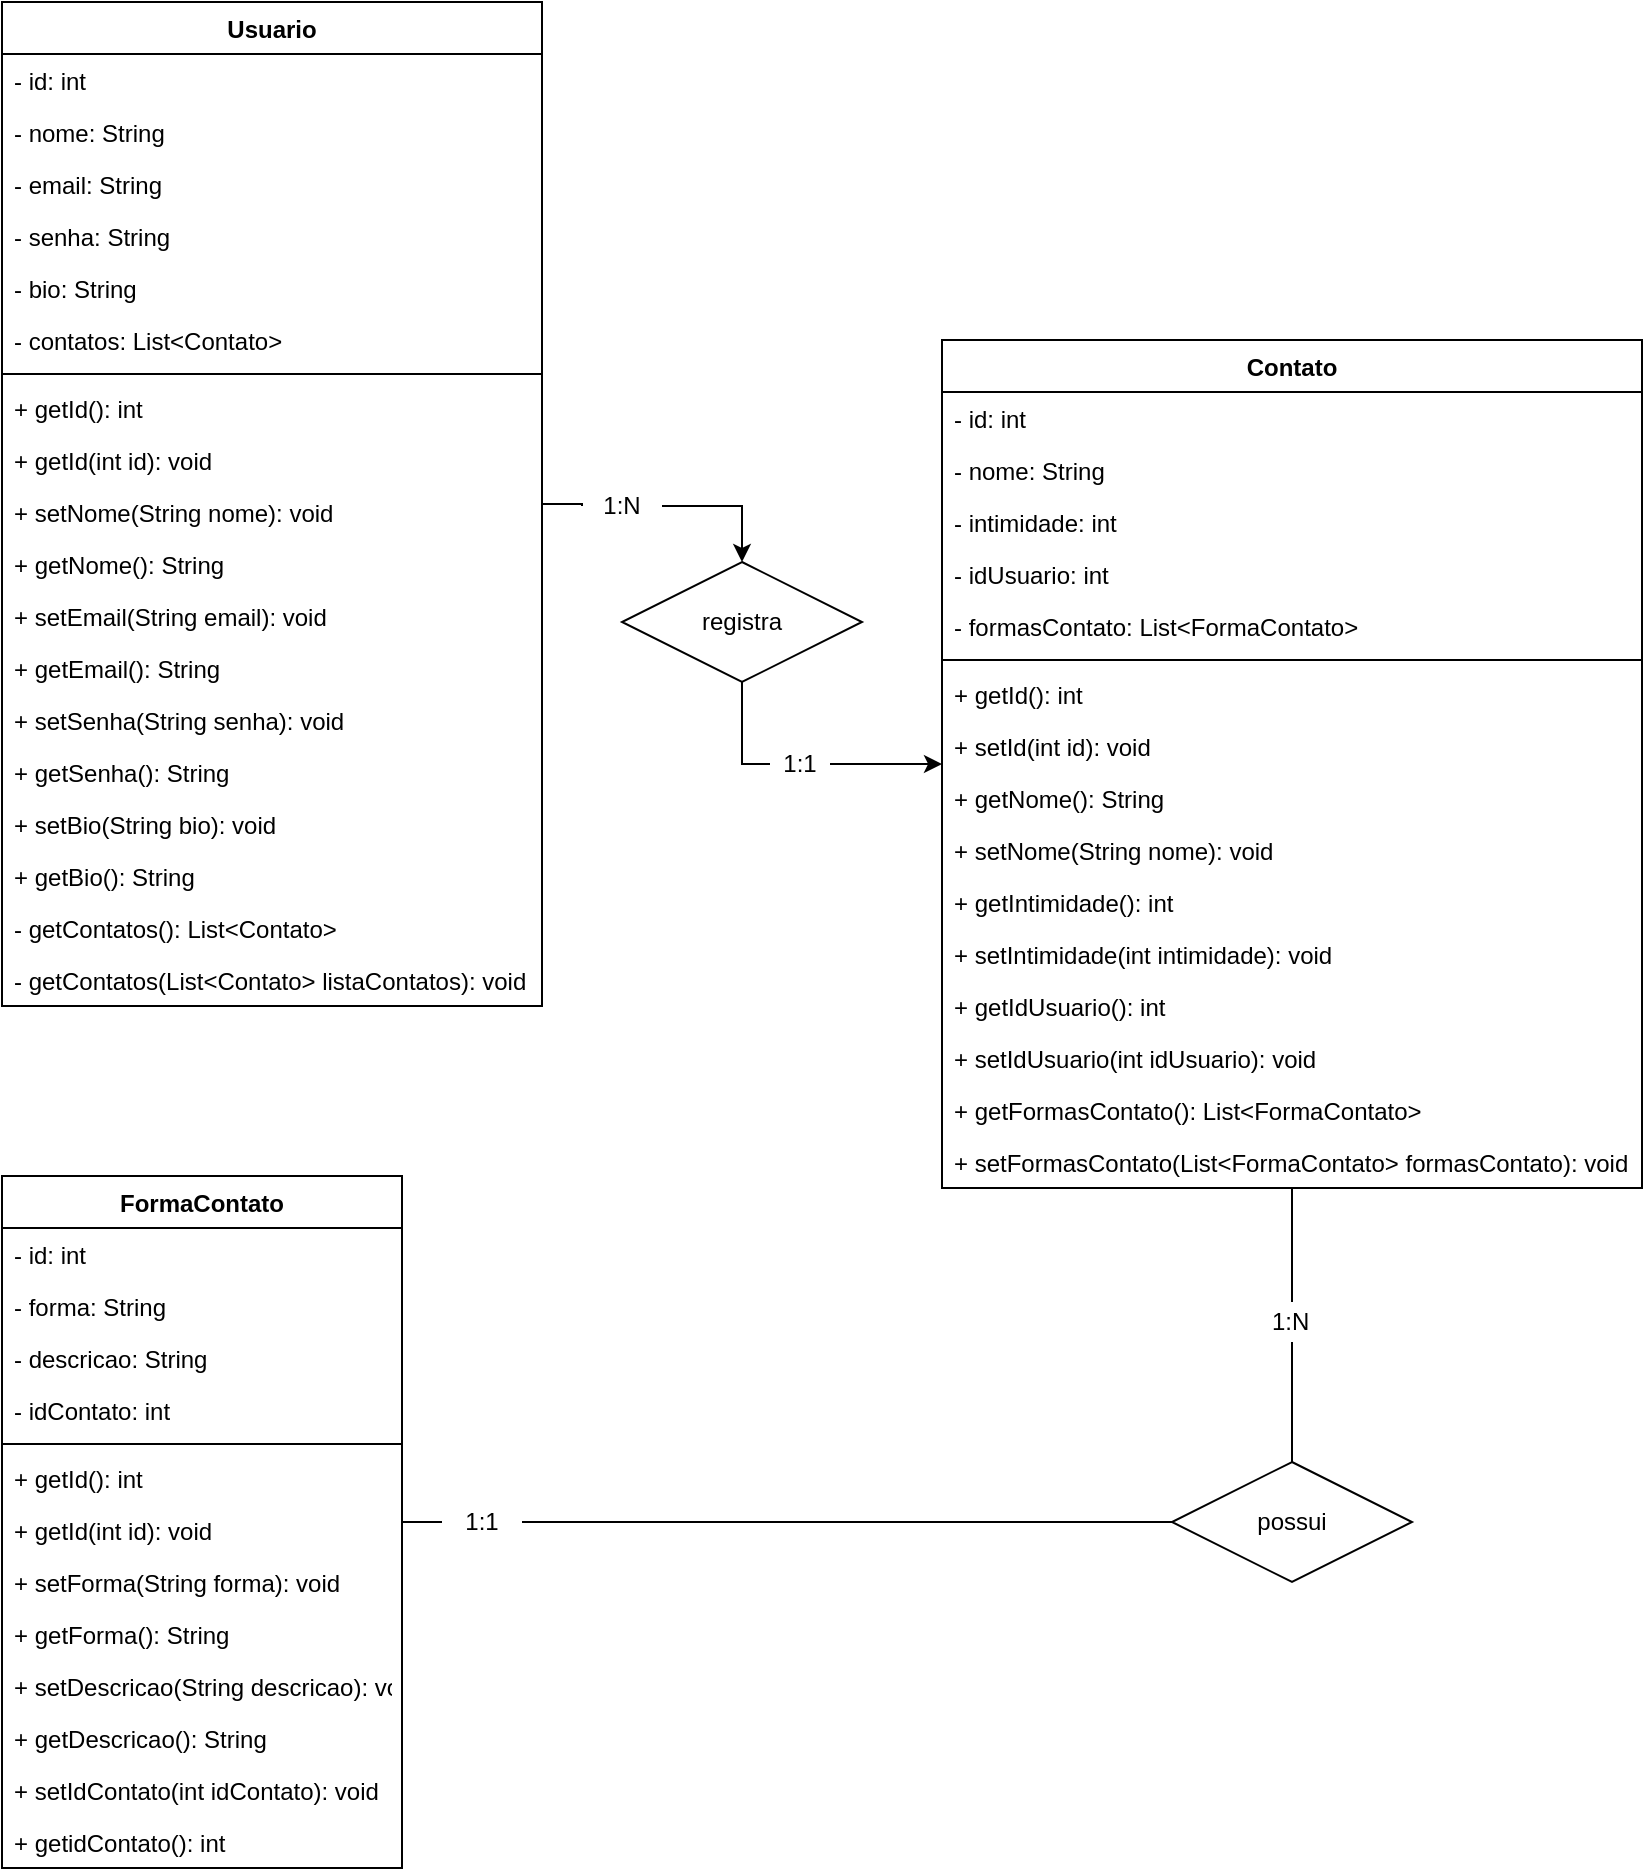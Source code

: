 <mxfile version="20.3.0" type="device"><diagram id="ICo_aN70t13SS2NYrpnx" name="Página-1"><mxGraphModel dx="1422" dy="864" grid="1" gridSize="10" guides="1" tooltips="1" connect="1" arrows="1" fold="1" page="1" pageScale="1" pageWidth="827" pageHeight="1169" math="0" shadow="0"><root><mxCell id="0"/><mxCell id="1" parent="0"/><mxCell id="q0czeWTcRwRaiSu2QFv3-40" value="" style="edgeStyle=orthogonalEdgeStyle;rounded=0;orthogonalLoop=1;jettySize=auto;html=1;entryX=0.5;entryY=0;entryDx=0;entryDy=0;startArrow=none;exitX=1;exitY=0.5;exitDx=0;exitDy=0;" parent="1" source="q0czeWTcRwRaiSu2QFv3-75" target="q0czeWTcRwRaiSu2QFv3-39" edge="1"><mxGeometry relative="1" as="geometry"/></mxCell><mxCell id="q0czeWTcRwRaiSu2QFv3-1" value="Usuario" style="swimlane;fontStyle=1;align=center;verticalAlign=top;childLayout=stackLayout;horizontal=1;startSize=26;horizontalStack=0;resizeParent=1;resizeParentMax=0;resizeLast=0;collapsible=1;marginBottom=0;" parent="1" vertex="1"><mxGeometry width="270" height="502" as="geometry"/></mxCell><mxCell id="q0czeWTcRwRaiSu2QFv3-2" value="- id: int " style="text;strokeColor=none;fillColor=none;align=left;verticalAlign=top;spacingLeft=4;spacingRight=4;overflow=hidden;rotatable=0;points=[[0,0.5],[1,0.5]];portConstraint=eastwest;" parent="q0czeWTcRwRaiSu2QFv3-1" vertex="1"><mxGeometry y="26" width="270" height="26" as="geometry"/></mxCell><mxCell id="q0czeWTcRwRaiSu2QFv3-9" value="- nome: String" style="text;strokeColor=none;fillColor=none;align=left;verticalAlign=top;spacingLeft=4;spacingRight=4;overflow=hidden;rotatable=0;points=[[0,0.5],[1,0.5]];portConstraint=eastwest;" parent="q0czeWTcRwRaiSu2QFv3-1" vertex="1"><mxGeometry y="52" width="270" height="26" as="geometry"/></mxCell><mxCell id="q0czeWTcRwRaiSu2QFv3-10" value="- email: String" style="text;strokeColor=none;fillColor=none;align=left;verticalAlign=top;spacingLeft=4;spacingRight=4;overflow=hidden;rotatable=0;points=[[0,0.5],[1,0.5]];portConstraint=eastwest;" parent="q0czeWTcRwRaiSu2QFv3-1" vertex="1"><mxGeometry y="78" width="270" height="26" as="geometry"/></mxCell><mxCell id="q0czeWTcRwRaiSu2QFv3-11" value="- senha: String" style="text;strokeColor=none;fillColor=none;align=left;verticalAlign=top;spacingLeft=4;spacingRight=4;overflow=hidden;rotatable=0;points=[[0,0.5],[1,0.5]];portConstraint=eastwest;" parent="q0czeWTcRwRaiSu2QFv3-1" vertex="1"><mxGeometry y="104" width="270" height="26" as="geometry"/></mxCell><mxCell id="q0czeWTcRwRaiSu2QFv3-12" value="- bio: String" style="text;strokeColor=none;fillColor=none;align=left;verticalAlign=top;spacingLeft=4;spacingRight=4;overflow=hidden;rotatable=0;points=[[0,0.5],[1,0.5]];portConstraint=eastwest;" parent="q0czeWTcRwRaiSu2QFv3-1" vertex="1"><mxGeometry y="130" width="270" height="26" as="geometry"/></mxCell><mxCell id="q0czeWTcRwRaiSu2QFv3-42" value="- contatos: List&lt;Contato&gt;" style="text;strokeColor=none;fillColor=none;align=left;verticalAlign=top;spacingLeft=4;spacingRight=4;overflow=hidden;rotatable=0;points=[[0,0.5],[1,0.5]];portConstraint=eastwest;" parent="q0czeWTcRwRaiSu2QFv3-1" vertex="1"><mxGeometry y="156" width="270" height="26" as="geometry"/></mxCell><mxCell id="q0czeWTcRwRaiSu2QFv3-3" value="" style="line;strokeWidth=1;fillColor=none;align=left;verticalAlign=middle;spacingTop=-1;spacingLeft=3;spacingRight=3;rotatable=0;labelPosition=right;points=[];portConstraint=eastwest;strokeColor=inherit;" parent="q0czeWTcRwRaiSu2QFv3-1" vertex="1"><mxGeometry y="182" width="270" height="8" as="geometry"/></mxCell><mxCell id="q0czeWTcRwRaiSu2QFv3-4" value="+ getId(): int" style="text;strokeColor=none;fillColor=none;align=left;verticalAlign=top;spacingLeft=4;spacingRight=4;overflow=hidden;rotatable=0;points=[[0,0.5],[1,0.5]];portConstraint=eastwest;" parent="q0czeWTcRwRaiSu2QFv3-1" vertex="1"><mxGeometry y="190" width="270" height="26" as="geometry"/></mxCell><mxCell id="q0czeWTcRwRaiSu2QFv3-13" value="+ getId(int id): void" style="text;strokeColor=none;fillColor=none;align=left;verticalAlign=top;spacingLeft=4;spacingRight=4;overflow=hidden;rotatable=0;points=[[0,0.5],[1,0.5]];portConstraint=eastwest;" parent="q0czeWTcRwRaiSu2QFv3-1" vertex="1"><mxGeometry y="216" width="270" height="26" as="geometry"/></mxCell><mxCell id="q0czeWTcRwRaiSu2QFv3-15" value="+ setNome(String nome): void" style="text;strokeColor=none;fillColor=none;align=left;verticalAlign=top;spacingLeft=4;spacingRight=4;overflow=hidden;rotatable=0;points=[[0,0.5],[1,0.5]];portConstraint=eastwest;" parent="q0czeWTcRwRaiSu2QFv3-1" vertex="1"><mxGeometry y="242" width="270" height="26" as="geometry"/></mxCell><mxCell id="q0czeWTcRwRaiSu2QFv3-14" value="+ getNome(): String" style="text;strokeColor=none;fillColor=none;align=left;verticalAlign=top;spacingLeft=4;spacingRight=4;overflow=hidden;rotatable=0;points=[[0,0.5],[1,0.5]];portConstraint=eastwest;" parent="q0czeWTcRwRaiSu2QFv3-1" vertex="1"><mxGeometry y="268" width="270" height="26" as="geometry"/></mxCell><mxCell id="q0czeWTcRwRaiSu2QFv3-16" value="+ setEmail(String email): void" style="text;strokeColor=none;fillColor=none;align=left;verticalAlign=top;spacingLeft=4;spacingRight=4;overflow=hidden;rotatable=0;points=[[0,0.5],[1,0.5]];portConstraint=eastwest;" parent="q0czeWTcRwRaiSu2QFv3-1" vertex="1"><mxGeometry y="294" width="270" height="26" as="geometry"/></mxCell><mxCell id="q0czeWTcRwRaiSu2QFv3-17" value="+ getEmail(): String" style="text;strokeColor=none;fillColor=none;align=left;verticalAlign=top;spacingLeft=4;spacingRight=4;overflow=hidden;rotatable=0;points=[[0,0.5],[1,0.5]];portConstraint=eastwest;" parent="q0czeWTcRwRaiSu2QFv3-1" vertex="1"><mxGeometry y="320" width="270" height="26" as="geometry"/></mxCell><mxCell id="q0czeWTcRwRaiSu2QFv3-18" value="+ setSenha(String senha): void" style="text;strokeColor=none;fillColor=none;align=left;verticalAlign=top;spacingLeft=4;spacingRight=4;overflow=hidden;rotatable=0;points=[[0,0.5],[1,0.5]];portConstraint=eastwest;" parent="q0czeWTcRwRaiSu2QFv3-1" vertex="1"><mxGeometry y="346" width="270" height="26" as="geometry"/></mxCell><mxCell id="q0czeWTcRwRaiSu2QFv3-19" value="+ getSenha(): String" style="text;strokeColor=none;fillColor=none;align=left;verticalAlign=top;spacingLeft=4;spacingRight=4;overflow=hidden;rotatable=0;points=[[0,0.5],[1,0.5]];portConstraint=eastwest;" parent="q0czeWTcRwRaiSu2QFv3-1" vertex="1"><mxGeometry y="372" width="270" height="26" as="geometry"/></mxCell><mxCell id="q0czeWTcRwRaiSu2QFv3-20" value="+ setBio(String bio): void" style="text;strokeColor=none;fillColor=none;align=left;verticalAlign=top;spacingLeft=4;spacingRight=4;overflow=hidden;rotatable=0;points=[[0,0.5],[1,0.5]];portConstraint=eastwest;" parent="q0czeWTcRwRaiSu2QFv3-1" vertex="1"><mxGeometry y="398" width="270" height="26" as="geometry"/></mxCell><mxCell id="q0czeWTcRwRaiSu2QFv3-21" value="+ getBio(): String" style="text;strokeColor=none;fillColor=none;align=left;verticalAlign=top;spacingLeft=4;spacingRight=4;overflow=hidden;rotatable=0;points=[[0,0.5],[1,0.5]];portConstraint=eastwest;" parent="q0czeWTcRwRaiSu2QFv3-1" vertex="1"><mxGeometry y="424" width="270" height="26" as="geometry"/></mxCell><mxCell id="q0czeWTcRwRaiSu2QFv3-43" value="- getContatos(): List&lt;Contato&gt;" style="text;strokeColor=none;fillColor=none;align=left;verticalAlign=top;spacingLeft=4;spacingRight=4;overflow=hidden;rotatable=0;points=[[0,0.5],[1,0.5]];portConstraint=eastwest;" parent="q0czeWTcRwRaiSu2QFv3-1" vertex="1"><mxGeometry y="450" width="270" height="26" as="geometry"/></mxCell><mxCell id="q0czeWTcRwRaiSu2QFv3-44" value="- getContatos(List&lt;Contato&gt; listaContatos): void" style="text;strokeColor=none;fillColor=none;align=left;verticalAlign=top;spacingLeft=4;spacingRight=4;overflow=hidden;rotatable=0;points=[[0,0.5],[1,0.5]];portConstraint=eastwest;" parent="q0czeWTcRwRaiSu2QFv3-1" vertex="1"><mxGeometry y="476" width="270" height="26" as="geometry"/></mxCell><mxCell id="q0czeWTcRwRaiSu2QFv3-63" value="" style="rounded=0;orthogonalLoop=1;jettySize=auto;html=1;startArrow=none;strokeWidth=1;endArrow=none;endFill=0;" parent="1" source="q0czeWTcRwRaiSu2QFv3-68" target="q0czeWTcRwRaiSu2QFv3-62" edge="1"><mxGeometry relative="1" as="geometry"/></mxCell><mxCell id="q0czeWTcRwRaiSu2QFv3-22" value="Contato" style="swimlane;fontStyle=1;align=center;verticalAlign=top;childLayout=stackLayout;horizontal=1;startSize=26;horizontalStack=0;resizeParent=1;resizeParentMax=0;resizeLast=0;collapsible=1;marginBottom=0;" parent="1" vertex="1"><mxGeometry x="470" y="169" width="350" height="424" as="geometry"/></mxCell><mxCell id="q0czeWTcRwRaiSu2QFv3-23" value="- id: int " style="text;strokeColor=none;fillColor=none;align=left;verticalAlign=top;spacingLeft=4;spacingRight=4;overflow=hidden;rotatable=0;points=[[0,0.5],[1,0.5]];portConstraint=eastwest;" parent="q0czeWTcRwRaiSu2QFv3-22" vertex="1"><mxGeometry y="26" width="350" height="26" as="geometry"/></mxCell><mxCell id="q0czeWTcRwRaiSu2QFv3-24" value="- nome: String" style="text;strokeColor=none;fillColor=none;align=left;verticalAlign=top;spacingLeft=4;spacingRight=4;overflow=hidden;rotatable=0;points=[[0,0.5],[1,0.5]];portConstraint=eastwest;" parent="q0czeWTcRwRaiSu2QFv3-22" vertex="1"><mxGeometry y="52" width="350" height="26" as="geometry"/></mxCell><mxCell id="q0czeWTcRwRaiSu2QFv3-25" value="- intimidade: int" style="text;strokeColor=none;fillColor=none;align=left;verticalAlign=top;spacingLeft=4;spacingRight=4;overflow=hidden;rotatable=0;points=[[0,0.5],[1,0.5]];portConstraint=eastwest;" parent="q0czeWTcRwRaiSu2QFv3-22" vertex="1"><mxGeometry y="78" width="350" height="26" as="geometry"/></mxCell><mxCell id="q0czeWTcRwRaiSu2QFv3-26" value="- idUsuario: int" style="text;strokeColor=none;fillColor=none;align=left;verticalAlign=top;spacingLeft=4;spacingRight=4;overflow=hidden;rotatable=0;points=[[0,0.5],[1,0.5]];portConstraint=eastwest;" parent="q0czeWTcRwRaiSu2QFv3-22" vertex="1"><mxGeometry y="104" width="350" height="26" as="geometry"/></mxCell><mxCell id="q0czeWTcRwRaiSu2QFv3-65" value="- formasContato: List&lt;FormaContato&gt;" style="text;strokeColor=none;fillColor=none;align=left;verticalAlign=top;spacingLeft=4;spacingRight=4;overflow=hidden;rotatable=0;points=[[0,0.5],[1,0.5]];portConstraint=eastwest;" parent="q0czeWTcRwRaiSu2QFv3-22" vertex="1"><mxGeometry y="130" width="350" height="26" as="geometry"/></mxCell><mxCell id="q0czeWTcRwRaiSu2QFv3-28" value="" style="line;strokeWidth=1;fillColor=none;align=left;verticalAlign=middle;spacingTop=-1;spacingLeft=3;spacingRight=3;rotatable=0;labelPosition=right;points=[];portConstraint=eastwest;strokeColor=inherit;" parent="q0czeWTcRwRaiSu2QFv3-22" vertex="1"><mxGeometry y="156" width="350" height="8" as="geometry"/></mxCell><mxCell id="q0czeWTcRwRaiSu2QFv3-29" value="+ getId(): int" style="text;strokeColor=none;fillColor=none;align=left;verticalAlign=top;spacingLeft=4;spacingRight=4;overflow=hidden;rotatable=0;points=[[0,0.5],[1,0.5]];portConstraint=eastwest;" parent="q0czeWTcRwRaiSu2QFv3-22" vertex="1"><mxGeometry y="164" width="350" height="26" as="geometry"/></mxCell><mxCell id="q0czeWTcRwRaiSu2QFv3-30" value="+ setId(int id): void" style="text;strokeColor=none;fillColor=none;align=left;verticalAlign=top;spacingLeft=4;spacingRight=4;overflow=hidden;rotatable=0;points=[[0,0.5],[1,0.5]];portConstraint=eastwest;" parent="q0czeWTcRwRaiSu2QFv3-22" vertex="1"><mxGeometry y="190" width="350" height="26" as="geometry"/></mxCell><mxCell id="q0czeWTcRwRaiSu2QFv3-32" value="+ getNome(): String" style="text;strokeColor=none;fillColor=none;align=left;verticalAlign=top;spacingLeft=4;spacingRight=4;overflow=hidden;rotatable=0;points=[[0,0.5],[1,0.5]];portConstraint=eastwest;" parent="q0czeWTcRwRaiSu2QFv3-22" vertex="1"><mxGeometry y="216" width="350" height="26" as="geometry"/></mxCell><mxCell id="q0czeWTcRwRaiSu2QFv3-31" value="+ setNome(String nome): void" style="text;strokeColor=none;fillColor=none;align=left;verticalAlign=top;spacingLeft=4;spacingRight=4;overflow=hidden;rotatable=0;points=[[0,0.5],[1,0.5]];portConstraint=eastwest;" parent="q0czeWTcRwRaiSu2QFv3-22" vertex="1"><mxGeometry y="242" width="350" height="26" as="geometry"/></mxCell><mxCell id="YDrKZJEPe2YhKMB5EEhr-1" value="+ getIntimidade(): int" style="text;strokeColor=none;fillColor=none;align=left;verticalAlign=top;spacingLeft=4;spacingRight=4;overflow=hidden;rotatable=0;points=[[0,0.5],[1,0.5]];portConstraint=eastwest;" parent="q0czeWTcRwRaiSu2QFv3-22" vertex="1"><mxGeometry y="268" width="350" height="26" as="geometry"/></mxCell><mxCell id="YDrKZJEPe2YhKMB5EEhr-2" value="+ setIntimidade(int intimidade): void" style="text;strokeColor=none;fillColor=none;align=left;verticalAlign=top;spacingLeft=4;spacingRight=4;overflow=hidden;rotatable=0;points=[[0,0.5],[1,0.5]];portConstraint=eastwest;" parent="q0czeWTcRwRaiSu2QFv3-22" vertex="1"><mxGeometry y="294" width="350" height="26" as="geometry"/></mxCell><mxCell id="YDrKZJEPe2YhKMB5EEhr-3" value="+ getIdUsuario(): int" style="text;strokeColor=none;fillColor=none;align=left;verticalAlign=top;spacingLeft=4;spacingRight=4;overflow=hidden;rotatable=0;points=[[0,0.5],[1,0.5]];portConstraint=eastwest;" parent="q0czeWTcRwRaiSu2QFv3-22" vertex="1"><mxGeometry y="320" width="350" height="26" as="geometry"/></mxCell><mxCell id="YDrKZJEPe2YhKMB5EEhr-4" value="+ setIdUsuario(int idUsuario): void" style="text;strokeColor=none;fillColor=none;align=left;verticalAlign=top;spacingLeft=4;spacingRight=4;overflow=hidden;rotatable=0;points=[[0,0.5],[1,0.5]];portConstraint=eastwest;" parent="q0czeWTcRwRaiSu2QFv3-22" vertex="1"><mxGeometry y="346" width="350" height="26" as="geometry"/></mxCell><mxCell id="q0czeWTcRwRaiSu2QFv3-67" value="+ getFormasContato(): List&lt;FormaContato&gt;" style="text;strokeColor=none;fillColor=none;align=left;verticalAlign=top;spacingLeft=4;spacingRight=4;overflow=hidden;rotatable=0;points=[[0,0.5],[1,0.5]];portConstraint=eastwest;" parent="q0czeWTcRwRaiSu2QFv3-22" vertex="1"><mxGeometry y="372" width="350" height="26" as="geometry"/></mxCell><mxCell id="q0czeWTcRwRaiSu2QFv3-66" value="+ setFormasContato(List&lt;FormaContato&gt; formasContato): void" style="text;strokeColor=none;fillColor=none;align=left;verticalAlign=top;spacingLeft=4;spacingRight=4;overflow=hidden;rotatable=0;points=[[0,0.5],[1,0.5]];portConstraint=eastwest;" parent="q0czeWTcRwRaiSu2QFv3-22" vertex="1"><mxGeometry y="398" width="350" height="26" as="geometry"/></mxCell><mxCell id="q0czeWTcRwRaiSu2QFv3-41" value="" style="edgeStyle=orthogonalEdgeStyle;rounded=0;orthogonalLoop=1;jettySize=auto;html=1;startArrow=none;exitX=1;exitY=0.5;exitDx=0;exitDy=0;" parent="1" source="q0czeWTcRwRaiSu2QFv3-77" target="q0czeWTcRwRaiSu2QFv3-22" edge="1"><mxGeometry relative="1" as="geometry"><Array as="points"/></mxGeometry></mxCell><mxCell id="q0czeWTcRwRaiSu2QFv3-39" value="registra" style="shape=rhombus;perimeter=rhombusPerimeter;whiteSpace=wrap;html=1;align=center;" parent="1" vertex="1"><mxGeometry x="310" y="280" width="120" height="60" as="geometry"/></mxCell><mxCell id="q0czeWTcRwRaiSu2QFv3-45" value="FormaContato" style="swimlane;fontStyle=1;align=center;verticalAlign=top;childLayout=stackLayout;horizontal=1;startSize=26;horizontalStack=0;resizeParent=1;resizeParentMax=0;resizeLast=0;collapsible=1;marginBottom=0;" parent="1" vertex="1"><mxGeometry y="587" width="200" height="346" as="geometry"/></mxCell><mxCell id="q0czeWTcRwRaiSu2QFv3-46" value="- id: int " style="text;strokeColor=none;fillColor=none;align=left;verticalAlign=top;spacingLeft=4;spacingRight=4;overflow=hidden;rotatable=0;points=[[0,0.5],[1,0.5]];portConstraint=eastwest;" parent="q0czeWTcRwRaiSu2QFv3-45" vertex="1"><mxGeometry y="26" width="200" height="26" as="geometry"/></mxCell><mxCell id="q0czeWTcRwRaiSu2QFv3-47" value="- forma: String" style="text;strokeColor=none;fillColor=none;align=left;verticalAlign=top;spacingLeft=4;spacingRight=4;overflow=hidden;rotatable=0;points=[[0,0.5],[1,0.5]];portConstraint=eastwest;" parent="q0czeWTcRwRaiSu2QFv3-45" vertex="1"><mxGeometry y="52" width="200" height="26" as="geometry"/></mxCell><mxCell id="q0czeWTcRwRaiSu2QFv3-48" value="- descricao: String" style="text;strokeColor=none;fillColor=none;align=left;verticalAlign=top;spacingLeft=4;spacingRight=4;overflow=hidden;rotatable=0;points=[[0,0.5],[1,0.5]];portConstraint=eastwest;" parent="q0czeWTcRwRaiSu2QFv3-45" vertex="1"><mxGeometry y="78" width="200" height="26" as="geometry"/></mxCell><mxCell id="q0czeWTcRwRaiSu2QFv3-72" value="- idContato: int" style="text;strokeColor=none;fillColor=none;align=left;verticalAlign=top;spacingLeft=4;spacingRight=4;overflow=hidden;rotatable=0;points=[[0,0.5],[1,0.5]];portConstraint=eastwest;" parent="q0czeWTcRwRaiSu2QFv3-45" vertex="1"><mxGeometry y="104" width="200" height="26" as="geometry"/></mxCell><mxCell id="q0czeWTcRwRaiSu2QFv3-51" value="" style="line;strokeWidth=1;fillColor=none;align=left;verticalAlign=middle;spacingTop=-1;spacingLeft=3;spacingRight=3;rotatable=0;labelPosition=right;points=[];portConstraint=eastwest;strokeColor=inherit;" parent="q0czeWTcRwRaiSu2QFv3-45" vertex="1"><mxGeometry y="130" width="200" height="8" as="geometry"/></mxCell><mxCell id="q0czeWTcRwRaiSu2QFv3-52" value="+ getId(): int" style="text;strokeColor=none;fillColor=none;align=left;verticalAlign=top;spacingLeft=4;spacingRight=4;overflow=hidden;rotatable=0;points=[[0,0.5],[1,0.5]];portConstraint=eastwest;" parent="q0czeWTcRwRaiSu2QFv3-45" vertex="1"><mxGeometry y="138" width="200" height="26" as="geometry"/></mxCell><mxCell id="q0czeWTcRwRaiSu2QFv3-53" value="+ getId(int id): void" style="text;strokeColor=none;fillColor=none;align=left;verticalAlign=top;spacingLeft=4;spacingRight=4;overflow=hidden;rotatable=0;points=[[0,0.5],[1,0.5]];portConstraint=eastwest;" parent="q0czeWTcRwRaiSu2QFv3-45" vertex="1"><mxGeometry y="164" width="200" height="26" as="geometry"/></mxCell><mxCell id="q0czeWTcRwRaiSu2QFv3-54" value="+ setForma(String forma): void" style="text;strokeColor=none;fillColor=none;align=left;verticalAlign=top;spacingLeft=4;spacingRight=4;overflow=hidden;rotatable=0;points=[[0,0.5],[1,0.5]];portConstraint=eastwest;" parent="q0czeWTcRwRaiSu2QFv3-45" vertex="1"><mxGeometry y="190" width="200" height="26" as="geometry"/></mxCell><mxCell id="q0czeWTcRwRaiSu2QFv3-55" value="+ getForma(): String" style="text;strokeColor=none;fillColor=none;align=left;verticalAlign=top;spacingLeft=4;spacingRight=4;overflow=hidden;rotatable=0;points=[[0,0.5],[1,0.5]];portConstraint=eastwest;" parent="q0czeWTcRwRaiSu2QFv3-45" vertex="1"><mxGeometry y="216" width="200" height="26" as="geometry"/></mxCell><mxCell id="q0czeWTcRwRaiSu2QFv3-56" value="+ setDescricao(String descricao): void" style="text;strokeColor=none;fillColor=none;align=left;verticalAlign=top;spacingLeft=4;spacingRight=4;overflow=hidden;rotatable=0;points=[[0,0.5],[1,0.5]];portConstraint=eastwest;" parent="q0czeWTcRwRaiSu2QFv3-45" vertex="1"><mxGeometry y="242" width="200" height="26" as="geometry"/></mxCell><mxCell id="q0czeWTcRwRaiSu2QFv3-57" value="+ getDescricao(): String" style="text;strokeColor=none;fillColor=none;align=left;verticalAlign=top;spacingLeft=4;spacingRight=4;overflow=hidden;rotatable=0;points=[[0,0.5],[1,0.5]];portConstraint=eastwest;" parent="q0czeWTcRwRaiSu2QFv3-45" vertex="1"><mxGeometry y="268" width="200" height="26" as="geometry"/></mxCell><mxCell id="q0czeWTcRwRaiSu2QFv3-73" value="+ setIdContato(int idContato): void" style="text;strokeColor=none;fillColor=none;align=left;verticalAlign=top;spacingLeft=4;spacingRight=4;overflow=hidden;rotatable=0;points=[[0,0.5],[1,0.5]];portConstraint=eastwest;" parent="q0czeWTcRwRaiSu2QFv3-45" vertex="1"><mxGeometry y="294" width="200" height="26" as="geometry"/></mxCell><mxCell id="q0czeWTcRwRaiSu2QFv3-74" value="+ getidContato(): int" style="text;strokeColor=none;fillColor=none;align=left;verticalAlign=top;spacingLeft=4;spacingRight=4;overflow=hidden;rotatable=0;points=[[0,0.5],[1,0.5]];portConstraint=eastwest;" parent="q0czeWTcRwRaiSu2QFv3-45" vertex="1"><mxGeometry y="320" width="200" height="26" as="geometry"/></mxCell><mxCell id="q0czeWTcRwRaiSu2QFv3-64" value="" style="edgeStyle=orthogonalEdgeStyle;rounded=0;orthogonalLoop=1;jettySize=auto;html=1;endArrow=none;endFill=0;startArrow=none;" parent="1" source="q0czeWTcRwRaiSu2QFv3-70" target="q0czeWTcRwRaiSu2QFv3-45" edge="1"><mxGeometry relative="1" as="geometry"/></mxCell><mxCell id="q0czeWTcRwRaiSu2QFv3-62" value="possui" style="shape=rhombus;perimeter=rhombusPerimeter;whiteSpace=wrap;html=1;align=center;" parent="1" vertex="1"><mxGeometry x="585" y="730" width="120" height="60" as="geometry"/></mxCell><mxCell id="q0czeWTcRwRaiSu2QFv3-68" value="1:N" style="text;html=1;strokeColor=none;fillColor=none;align=left;verticalAlign=middle;whiteSpace=wrap;rounded=0;" parent="1" vertex="1"><mxGeometry x="632.5" y="650" width="25" height="20" as="geometry"/></mxCell><mxCell id="q0czeWTcRwRaiSu2QFv3-69" value="" style="edgeStyle=orthogonalEdgeStyle;rounded=0;orthogonalLoop=1;jettySize=auto;html=1;endArrow=none;" parent="1" source="q0czeWTcRwRaiSu2QFv3-22" target="q0czeWTcRwRaiSu2QFv3-68" edge="1"><mxGeometry relative="1" as="geometry"><mxPoint x="645" y="502.0" as="sourcePoint"/><mxPoint x="645" y="696" as="targetPoint"/><Array as="points"><mxPoint x="650" y="590"/><mxPoint x="650" y="590"/></Array></mxGeometry></mxCell><mxCell id="q0czeWTcRwRaiSu2QFv3-70" value="1:1" style="text;html=1;strokeColor=none;fillColor=none;align=center;verticalAlign=middle;whiteSpace=wrap;rounded=0;" parent="1" vertex="1"><mxGeometry x="220" y="750" width="40" height="20" as="geometry"/></mxCell><mxCell id="q0czeWTcRwRaiSu2QFv3-71" value="" style="edgeStyle=orthogonalEdgeStyle;rounded=0;orthogonalLoop=1;jettySize=auto;html=1;endArrow=none;endFill=0;" parent="1" source="q0czeWTcRwRaiSu2QFv3-62" target="q0czeWTcRwRaiSu2QFv3-70" edge="1"><mxGeometry relative="1" as="geometry"><mxPoint x="585" y="726" as="sourcePoint"/><mxPoint x="460" y="726" as="targetPoint"/></mxGeometry></mxCell><mxCell id="q0czeWTcRwRaiSu2QFv3-75" value="1:N" style="text;html=1;strokeColor=none;fillColor=none;align=center;verticalAlign=middle;whiteSpace=wrap;rounded=0;" parent="1" vertex="1"><mxGeometry x="290" y="242" width="40" height="20" as="geometry"/></mxCell><mxCell id="q0czeWTcRwRaiSu2QFv3-76" value="" style="edgeStyle=orthogonalEdgeStyle;rounded=0;orthogonalLoop=1;jettySize=auto;html=1;entryX=0;entryY=0.5;entryDx=0;entryDy=0;endArrow=none;" parent="1" source="q0czeWTcRwRaiSu2QFv3-1" target="q0czeWTcRwRaiSu2QFv3-75" edge="1"><mxGeometry relative="1" as="geometry"><mxPoint x="270" y="251.0" as="sourcePoint"/><mxPoint x="370" y="280" as="targetPoint"/></mxGeometry></mxCell><mxCell id="q0czeWTcRwRaiSu2QFv3-77" value="1:1" style="text;html=1;strokeColor=none;fillColor=none;align=center;verticalAlign=middle;whiteSpace=wrap;rounded=0;" parent="1" vertex="1"><mxGeometry x="384" y="371" width="30" height="20" as="geometry"/></mxCell><mxCell id="q0czeWTcRwRaiSu2QFv3-78" value="" style="edgeStyle=orthogonalEdgeStyle;rounded=0;orthogonalLoop=1;jettySize=auto;html=1;endArrow=none;entryX=0;entryY=0.5;entryDx=0;entryDy=0;" parent="1" source="q0czeWTcRwRaiSu2QFv3-39" target="q0czeWTcRwRaiSu2QFv3-77" edge="1"><mxGeometry relative="1" as="geometry"><mxPoint x="370" y="340" as="sourcePoint"/><mxPoint x="470" y="381" as="targetPoint"/><Array as="points"><mxPoint x="370" y="381"/></Array></mxGeometry></mxCell></root></mxGraphModel></diagram></mxfile>